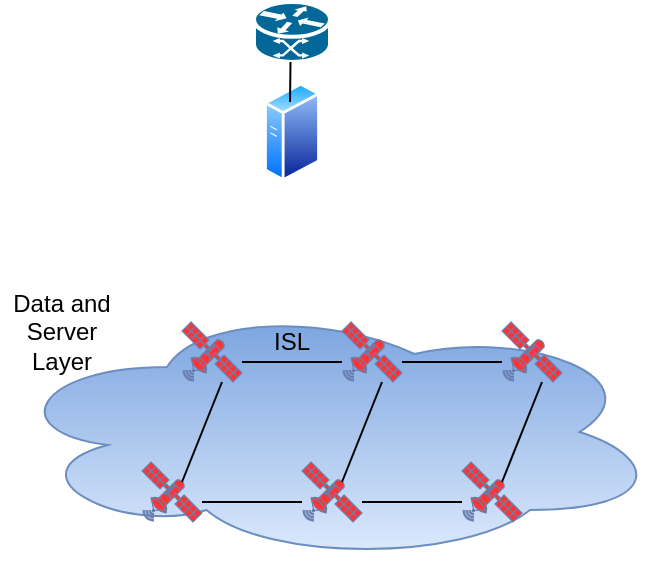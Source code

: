 <mxfile version="17.2.4" type="github">
  <diagram id="6x0tves_oyiDU_aXKf4J" name="Page-1">
    <mxGraphModel dx="541" dy="586" grid="1" gridSize="10" guides="1" tooltips="1" connect="1" arrows="1" fold="1" page="1" pageScale="1" pageWidth="827" pageHeight="1169" math="0" shadow="0">
      <root>
        <mxCell id="0" />
        <mxCell id="1" parent="0" />
        <mxCell id="y6mpmKSTzWXl38O4Tl6H-1" value="" style="ellipse;shape=cloud;whiteSpace=wrap;html=1;fillColor=#dae8fc;gradientColor=#7ea6e0;strokeColor=#6c8ebf;gradientDirection=north;" vertex="1" parent="1">
          <mxGeometry x="190" y="350" width="330" height="130" as="geometry" />
        </mxCell>
        <mxCell id="y6mpmKSTzWXl38O4Tl6H-4" value="" style="fontColor=#0066CC;verticalAlign=top;verticalLabelPosition=bottom;labelPosition=center;align=center;html=1;outlineConnect=0;fillColor=#FF3333;strokeColor=#6881B3;gradientColor=none;gradientDirection=north;strokeWidth=2;shape=mxgraph.networks.satellite;" vertex="1" parent="1">
          <mxGeometry x="280" y="360" width="30" height="30" as="geometry" />
        </mxCell>
        <mxCell id="y6mpmKSTzWXl38O4Tl6H-5" value="" style="endArrow=none;html=1;rounded=0;" edge="1" parent="1">
          <mxGeometry width="50" height="50" relative="1" as="geometry">
            <mxPoint x="310" y="380" as="sourcePoint" />
            <mxPoint x="360" y="380" as="targetPoint" />
          </mxGeometry>
        </mxCell>
        <mxCell id="y6mpmKSTzWXl38O4Tl6H-10" value="" style="fontColor=#0066CC;verticalAlign=top;verticalLabelPosition=bottom;labelPosition=center;align=center;html=1;outlineConnect=0;fillColor=#FF3333;strokeColor=#6881B3;gradientColor=none;gradientDirection=north;strokeWidth=2;shape=mxgraph.networks.satellite;" vertex="1" parent="1">
          <mxGeometry x="360" y="360" width="30" height="30" as="geometry" />
        </mxCell>
        <mxCell id="y6mpmKSTzWXl38O4Tl6H-12" value="" style="endArrow=none;html=1;rounded=0;" edge="1" parent="1">
          <mxGeometry width="50" height="50" relative="1" as="geometry">
            <mxPoint x="390" y="380" as="sourcePoint" />
            <mxPoint x="440" y="380" as="targetPoint" />
          </mxGeometry>
        </mxCell>
        <mxCell id="y6mpmKSTzWXl38O4Tl6H-13" value="" style="fontColor=#0066CC;verticalAlign=top;verticalLabelPosition=bottom;labelPosition=center;align=center;html=1;outlineConnect=0;fillColor=#FF3333;strokeColor=#6881B3;gradientColor=none;gradientDirection=north;strokeWidth=2;shape=mxgraph.networks.satellite;" vertex="1" parent="1">
          <mxGeometry x="440" y="360" width="30" height="30" as="geometry" />
        </mxCell>
        <mxCell id="y6mpmKSTzWXl38O4Tl6H-14" value="" style="fontColor=#0066CC;verticalAlign=top;verticalLabelPosition=bottom;labelPosition=center;align=center;html=1;outlineConnect=0;fillColor=#FF3333;strokeColor=#6881B3;gradientColor=none;gradientDirection=north;strokeWidth=2;shape=mxgraph.networks.satellite;" vertex="1" parent="1">
          <mxGeometry x="260" y="430" width="30" height="30" as="geometry" />
        </mxCell>
        <mxCell id="y6mpmKSTzWXl38O4Tl6H-15" value="" style="endArrow=none;html=1;rounded=0;" edge="1" parent="1">
          <mxGeometry width="50" height="50" relative="1" as="geometry">
            <mxPoint x="290" y="450" as="sourcePoint" />
            <mxPoint x="340" y="450" as="targetPoint" />
          </mxGeometry>
        </mxCell>
        <mxCell id="y6mpmKSTzWXl38O4Tl6H-16" value="" style="fontColor=#0066CC;verticalAlign=top;verticalLabelPosition=bottom;labelPosition=center;align=center;html=1;outlineConnect=0;fillColor=#FF3333;strokeColor=#6881B3;gradientColor=none;gradientDirection=north;strokeWidth=2;shape=mxgraph.networks.satellite;" vertex="1" parent="1">
          <mxGeometry x="340" y="430" width="30" height="30" as="geometry" />
        </mxCell>
        <mxCell id="y6mpmKSTzWXl38O4Tl6H-17" value="" style="endArrow=none;html=1;rounded=0;" edge="1" parent="1">
          <mxGeometry width="50" height="50" relative="1" as="geometry">
            <mxPoint x="370" y="450" as="sourcePoint" />
            <mxPoint x="420" y="450" as="targetPoint" />
          </mxGeometry>
        </mxCell>
        <mxCell id="y6mpmKSTzWXl38O4Tl6H-18" value="" style="fontColor=#0066CC;verticalAlign=top;verticalLabelPosition=bottom;labelPosition=center;align=center;html=1;outlineConnect=0;fillColor=#FF3333;strokeColor=#6881B3;gradientColor=none;gradientDirection=north;strokeWidth=2;shape=mxgraph.networks.satellite;" vertex="1" parent="1">
          <mxGeometry x="420" y="430" width="30" height="30" as="geometry" />
        </mxCell>
        <mxCell id="y6mpmKSTzWXl38O4Tl6H-19" value="" style="endArrow=none;html=1;rounded=0;" edge="1" parent="1">
          <mxGeometry width="50" height="50" relative="1" as="geometry">
            <mxPoint x="280" y="440" as="sourcePoint" />
            <mxPoint x="300" y="390" as="targetPoint" />
          </mxGeometry>
        </mxCell>
        <mxCell id="y6mpmKSTzWXl38O4Tl6H-20" value="" style="endArrow=none;html=1;rounded=0;" edge="1" parent="1">
          <mxGeometry width="50" height="50" relative="1" as="geometry">
            <mxPoint x="360" y="440" as="sourcePoint" />
            <mxPoint x="380" y="390" as="targetPoint" />
          </mxGeometry>
        </mxCell>
        <mxCell id="y6mpmKSTzWXl38O4Tl6H-21" value="" style="endArrow=none;html=1;rounded=0;" edge="1" parent="1">
          <mxGeometry width="50" height="50" relative="1" as="geometry">
            <mxPoint x="440" y="440" as="sourcePoint" />
            <mxPoint x="460" y="390" as="targetPoint" />
          </mxGeometry>
        </mxCell>
        <mxCell id="y6mpmKSTzWXl38O4Tl6H-22" value="Data and Server Layer" style="text;html=1;strokeColor=none;fillColor=none;align=center;verticalAlign=middle;whiteSpace=wrap;rounded=0;" vertex="1" parent="1">
          <mxGeometry x="190" y="350" width="60" height="30" as="geometry" />
        </mxCell>
        <mxCell id="y6mpmKSTzWXl38O4Tl6H-23" value="ISL" style="text;html=1;strokeColor=none;fillColor=none;align=center;verticalAlign=middle;whiteSpace=wrap;rounded=0;" vertex="1" parent="1">
          <mxGeometry x="310" y="360" width="50" height="20" as="geometry" />
        </mxCell>
        <mxCell id="y6mpmKSTzWXl38O4Tl6H-33" value="" style="shape=mxgraph.cisco.routers.atm_router;sketch=0;html=1;pointerEvents=1;dashed=0;fillColor=#036897;strokeColor=#ffffff;strokeWidth=2;verticalLabelPosition=bottom;verticalAlign=top;align=center;outlineConnect=0;" vertex="1" parent="1">
          <mxGeometry x="316" y="200" width="38" height="30" as="geometry" />
        </mxCell>
        <mxCell id="y6mpmKSTzWXl38O4Tl6H-36" value="" style="aspect=fixed;perimeter=ellipsePerimeter;html=1;align=center;shadow=0;dashed=0;spacingTop=3;image;image=img/lib/active_directory/generic_server.svg;fillColor=#FF3333;gradientDirection=north;" vertex="1" parent="1">
          <mxGeometry x="321" y="240" width="28.0" height="50" as="geometry" />
        </mxCell>
        <mxCell id="y6mpmKSTzWXl38O4Tl6H-38" value="" style="endArrow=none;html=1;rounded=0;" edge="1" parent="1">
          <mxGeometry width="50" height="50" relative="1" as="geometry">
            <mxPoint x="334" y="250" as="sourcePoint" />
            <mxPoint x="334.25" y="230" as="targetPoint" />
          </mxGeometry>
        </mxCell>
      </root>
    </mxGraphModel>
  </diagram>
</mxfile>
